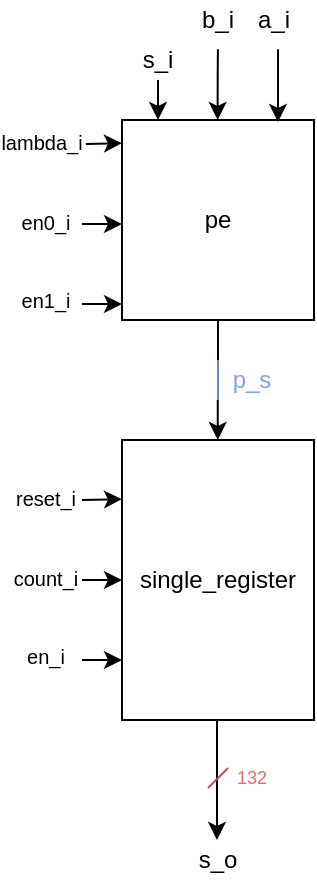 <mxfile version="12.8.4" type="device"><diagram id="kzM86Le0u59QQs9CJTMu" name="Page-1"><mxGraphModel dx="652" dy="337" grid="1" gridSize="10" guides="1" tooltips="1" connect="1" arrows="1" fold="1" page="1" pageScale="1" pageWidth="827" pageHeight="1169" math="0" shadow="0"><root><mxCell id="0"/><mxCell id="1" parent="0"/><mxCell id="NiIs4cwY2BT-ya-9W2mB-1" value="single_register" style="rounded=0;whiteSpace=wrap;html=1;" vertex="1" parent="1"><mxGeometry x="312" y="550" width="96" height="140" as="geometry"/></mxCell><mxCell id="NiIs4cwY2BT-ya-9W2mB-2" value="" style="endArrow=classic;html=1;" edge="1" parent="1"><mxGeometry width="50" height="50" relative="1" as="geometry"><mxPoint x="359.88" y="530" as="sourcePoint"/><mxPoint x="359.88" y="550" as="targetPoint"/></mxGeometry></mxCell><mxCell id="NiIs4cwY2BT-ya-9W2mB-3" value="" style="endArrow=classic;html=1;" edge="1" parent="1"><mxGeometry width="50" height="50" relative="1" as="geometry"><mxPoint x="359.5" y="690" as="sourcePoint"/><mxPoint x="359.5" y="750" as="targetPoint"/></mxGeometry></mxCell><mxCell id="NiIs4cwY2BT-ya-9W2mB-6" value="" style="endArrow=classic;html=1;" edge="1" parent="1"><mxGeometry width="50" height="50" relative="1" as="geometry"><mxPoint x="292" y="660" as="sourcePoint"/><mxPoint x="312" y="660" as="targetPoint"/></mxGeometry></mxCell><mxCell id="NiIs4cwY2BT-ya-9W2mB-8" value="s_o" style="text;html=1;strokeColor=none;fillColor=none;align=center;verticalAlign=middle;whiteSpace=wrap;rounded=0;" vertex="1" parent="1"><mxGeometry x="340" y="750" width="40" height="20" as="geometry"/></mxCell><mxCell id="NiIs4cwY2BT-ya-9W2mB-9" value="&lt;font style=&quot;font-size: 10px&quot;&gt;reset_i&lt;/font&gt;" style="text;html=1;strokeColor=none;fillColor=none;align=center;verticalAlign=middle;whiteSpace=wrap;rounded=0;" vertex="1" parent="1"><mxGeometry x="254" y="569" width="40" height="20" as="geometry"/></mxCell><mxCell id="NiIs4cwY2BT-ya-9W2mB-10" value="&lt;font style=&quot;font-size: 10px&quot;&gt;count_i&lt;/font&gt;" style="text;html=1;strokeColor=none;fillColor=none;align=center;verticalAlign=middle;whiteSpace=wrap;rounded=0;" vertex="1" parent="1"><mxGeometry x="254" y="609" width="40" height="20" as="geometry"/></mxCell><mxCell id="NiIs4cwY2BT-ya-9W2mB-11" value="&lt;font style=&quot;font-size: 10px&quot;&gt;en_i&lt;/font&gt;" style="text;html=1;strokeColor=none;fillColor=none;align=center;verticalAlign=middle;whiteSpace=wrap;rounded=0;" vertex="1" parent="1"><mxGeometry x="254" y="648" width="40" height="20" as="geometry"/></mxCell><mxCell id="NiIs4cwY2BT-ya-9W2mB-13" value="" style="endArrow=none;html=1;fillColor=#f8cecc;strokeColor=#b85450;" edge="1" parent="1"><mxGeometry width="50" height="50" relative="1" as="geometry"><mxPoint x="355" y="724" as="sourcePoint"/><mxPoint x="365" y="714" as="targetPoint"/></mxGeometry></mxCell><mxCell id="NiIs4cwY2BT-ya-9W2mB-15" value="&lt;font style=&quot;font-size: 9px&quot; color=&quot;#EA6B66&quot;&gt;132&lt;/font&gt;" style="text;html=1;strokeColor=none;fillColor=none;align=center;verticalAlign=middle;whiteSpace=wrap;rounded=0;" vertex="1" parent="1"><mxGeometry x="357" y="708" width="40" height="20" as="geometry"/></mxCell><mxCell id="NiIs4cwY2BT-ya-9W2mB-16" value="pe" style="rounded=0;whiteSpace=wrap;html=1;" vertex="1" parent="1"><mxGeometry x="312" y="390" width="96" height="100" as="geometry"/></mxCell><mxCell id="NiIs4cwY2BT-ya-9W2mB-17" value="" style="endArrow=classic;html=1;entryX=0;entryY=0.5;entryDx=0;entryDy=0;" edge="1" parent="1" target="NiIs4cwY2BT-ya-9W2mB-1"><mxGeometry width="50" height="50" relative="1" as="geometry"><mxPoint x="292" y="620" as="sourcePoint"/><mxPoint x="322.0" y="670.0" as="targetPoint"/></mxGeometry></mxCell><mxCell id="NiIs4cwY2BT-ya-9W2mB-19" value="" style="endArrow=classic;html=1;" edge="1" parent="1"><mxGeometry width="50" height="50" relative="1" as="geometry"><mxPoint x="292" y="580" as="sourcePoint"/><mxPoint x="312" y="579.58" as="targetPoint"/></mxGeometry></mxCell><mxCell id="NiIs4cwY2BT-ya-9W2mB-24" value="" style="endArrow=none;html=1;entryX=0.5;entryY=1;entryDx=0;entryDy=0;" edge="1" parent="1" target="NiIs4cwY2BT-ya-9W2mB-16"><mxGeometry width="50" height="50" relative="1" as="geometry"><mxPoint x="360" y="510" as="sourcePoint"/><mxPoint x="400" y="480" as="targetPoint"/></mxGeometry></mxCell><mxCell id="NiIs4cwY2BT-ya-9W2mB-25" value="" style="endArrow=none;html=1;fillColor=#dae8fc;strokeColor=#6c8ebf;" edge="1" parent="1"><mxGeometry width="50" height="50" relative="1" as="geometry"><mxPoint x="360" y="530" as="sourcePoint"/><mxPoint x="360" y="510" as="targetPoint"/></mxGeometry></mxCell><mxCell id="NiIs4cwY2BT-ya-9W2mB-33" value="" style="endArrow=classic;html=1;" edge="1" parent="1"><mxGeometry width="50" height="50" relative="1" as="geometry"><mxPoint x="292" y="482" as="sourcePoint"/><mxPoint x="312" y="482" as="targetPoint"/></mxGeometry></mxCell><mxCell id="NiIs4cwY2BT-ya-9W2mB-34" value="&lt;font style=&quot;font-size: 10px&quot;&gt;lambda_i&lt;/font&gt;" style="text;html=1;strokeColor=none;fillColor=none;align=center;verticalAlign=middle;whiteSpace=wrap;rounded=0;" vertex="1" parent="1"><mxGeometry x="252" y="391" width="40" height="20" as="geometry"/></mxCell><mxCell id="NiIs4cwY2BT-ya-9W2mB-35" value="&lt;font style=&quot;font-size: 10px&quot;&gt;en0_i&lt;/font&gt;" style="text;html=1;strokeColor=none;fillColor=none;align=center;verticalAlign=middle;whiteSpace=wrap;rounded=0;" vertex="1" parent="1"><mxGeometry x="254" y="431" width="40" height="20" as="geometry"/></mxCell><mxCell id="NiIs4cwY2BT-ya-9W2mB-36" value="&lt;font style=&quot;font-size: 10px&quot;&gt;en1_i&lt;/font&gt;" style="text;html=1;strokeColor=none;fillColor=none;align=center;verticalAlign=middle;whiteSpace=wrap;rounded=0;" vertex="1" parent="1"><mxGeometry x="254" y="470" width="40" height="20" as="geometry"/></mxCell><mxCell id="NiIs4cwY2BT-ya-9W2mB-37" value="" style="endArrow=classic;html=1;entryX=0;entryY=0.5;entryDx=0;entryDy=0;" edge="1" parent="1"><mxGeometry width="50" height="50" relative="1" as="geometry"><mxPoint x="292" y="442" as="sourcePoint"/><mxPoint x="312" y="442" as="targetPoint"/></mxGeometry></mxCell><mxCell id="NiIs4cwY2BT-ya-9W2mB-38" value="" style="endArrow=classic;html=1;" edge="1" parent="1"><mxGeometry width="50" height="50" relative="1" as="geometry"><mxPoint x="294" y="402" as="sourcePoint"/><mxPoint x="312" y="401.58" as="targetPoint"/></mxGeometry></mxCell><mxCell id="NiIs4cwY2BT-ya-9W2mB-45" value="" style="endArrow=classic;html=1;" edge="1" parent="1"><mxGeometry width="50" height="50" relative="1" as="geometry"><mxPoint x="330" y="370" as="sourcePoint"/><mxPoint x="330" y="390.0" as="targetPoint"/><Array as="points"><mxPoint x="330" y="370"/></Array></mxGeometry></mxCell><mxCell id="NiIs4cwY2BT-ya-9W2mB-46" value="" style="endArrow=classic;html=1;" edge="1" parent="1"><mxGeometry width="50" height="50" relative="1" as="geometry"><mxPoint x="359.83" y="370" as="sourcePoint"/><mxPoint x="359.83" y="390" as="targetPoint"/><Array as="points"><mxPoint x="360" y="350"/><mxPoint x="359.83" y="370"/></Array></mxGeometry></mxCell><mxCell id="NiIs4cwY2BT-ya-9W2mB-47" value="" style="endArrow=classic;html=1;" edge="1" parent="1"><mxGeometry width="50" height="50" relative="1" as="geometry"><mxPoint x="390" y="371" as="sourcePoint"/><mxPoint x="390" y="391" as="targetPoint"/><Array as="points"><mxPoint x="390" y="350"/><mxPoint x="390" y="371"/></Array></mxGeometry></mxCell><mxCell id="NiIs4cwY2BT-ya-9W2mB-48" value="a_i" style="text;html=1;strokeColor=none;fillColor=none;align=center;verticalAlign=middle;whiteSpace=wrap;rounded=0;" vertex="1" parent="1"><mxGeometry x="368" y="330" width="40" height="20" as="geometry"/></mxCell><mxCell id="NiIs4cwY2BT-ya-9W2mB-49" value="b_i" style="text;html=1;strokeColor=none;fillColor=none;align=center;verticalAlign=middle;whiteSpace=wrap;rounded=0;" vertex="1" parent="1"><mxGeometry x="340" y="330" width="40" height="20" as="geometry"/></mxCell><mxCell id="NiIs4cwY2BT-ya-9W2mB-50" value="s_i" style="text;html=1;strokeColor=none;fillColor=none;align=center;verticalAlign=middle;whiteSpace=wrap;rounded=0;" vertex="1" parent="1"><mxGeometry x="310" y="350" width="40" height="20" as="geometry"/></mxCell><mxCell id="NiIs4cwY2BT-ya-9W2mB-51" value="&lt;font color=&quot;#7EA6E0&quot;&gt;p_s&lt;/font&gt;" style="text;html=1;strokeColor=none;fillColor=none;align=center;verticalAlign=middle;whiteSpace=wrap;rounded=0;" vertex="1" parent="1"><mxGeometry x="357" y="510" width="40" height="20" as="geometry"/></mxCell></root></mxGraphModel></diagram></mxfile>